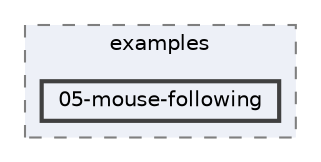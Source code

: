 digraph "external/spine-runtimes/spine-godot/example-v4-csharp/examples/05-mouse-following"
{
 // LATEX_PDF_SIZE
  bgcolor="transparent";
  edge [fontname=Helvetica,fontsize=10,labelfontname=Helvetica,labelfontsize=10];
  node [fontname=Helvetica,fontsize=10,shape=box,height=0.2,width=0.4];
  compound=true
  subgraph clusterdir_e143436536c0b8b0682d2ba1a292d948 {
    graph [ bgcolor="#edf0f7", pencolor="grey50", label="examples", fontname=Helvetica,fontsize=10 style="filled,dashed", URL="dir_e143436536c0b8b0682d2ba1a292d948.html",tooltip=""]
  dir_39db5e0dff70b0b08f4d3712bb8f26d9 [label="05-mouse-following", fillcolor="#edf0f7", color="grey25", style="filled,bold", URL="dir_39db5e0dff70b0b08f4d3712bb8f26d9.html",tooltip=""];
  }
}
